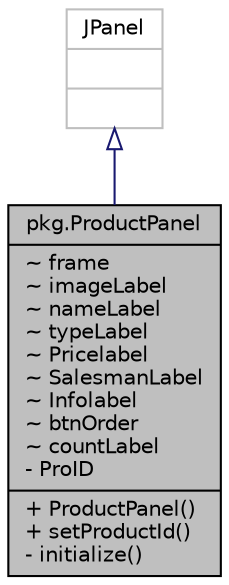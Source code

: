 digraph "pkg.ProductPanel"
{
  edge [fontname="Helvetica",fontsize="10",labelfontname="Helvetica",labelfontsize="10"];
  node [fontname="Helvetica",fontsize="10",shape=record];
  Node1 [label="{pkg.ProductPanel\n|~ frame\l~ imageLabel\l~ nameLabel\l~ typeLabel\l~ Pricelabel\l~ SalesmanLabel\l~ Infolabel\l~ btnOrder\l~ countLabel\l- ProID\l|+ ProductPanel()\l+ setProductId()\l- initialize()\l}",height=0.2,width=0.4,color="black", fillcolor="grey75", style="filled", fontcolor="black"];
  Node2 -> Node1 [dir="back",color="midnightblue",fontsize="10",style="solid",arrowtail="onormal"];
  Node2 [label="{JPanel\n||}",height=0.2,width=0.4,color="grey75", fillcolor="white", style="filled"];
}

